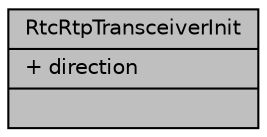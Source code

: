 digraph "RtcRtpTransceiverInit"
{
 // LATEX_PDF_SIZE
  edge [fontname="Helvetica",fontsize="10",labelfontname="Helvetica",labelfontsize="10"];
  node [fontname="Helvetica",fontsize="10",shape=record];
  Node1 [label="{RtcRtpTransceiverInit\n|+ direction\l|}",height=0.2,width=0.4,color="black", fillcolor="grey75", style="filled", fontcolor="black",tooltip="RtcRtpTransceiverInit is used to configure a transceiver when creating it."];
}
